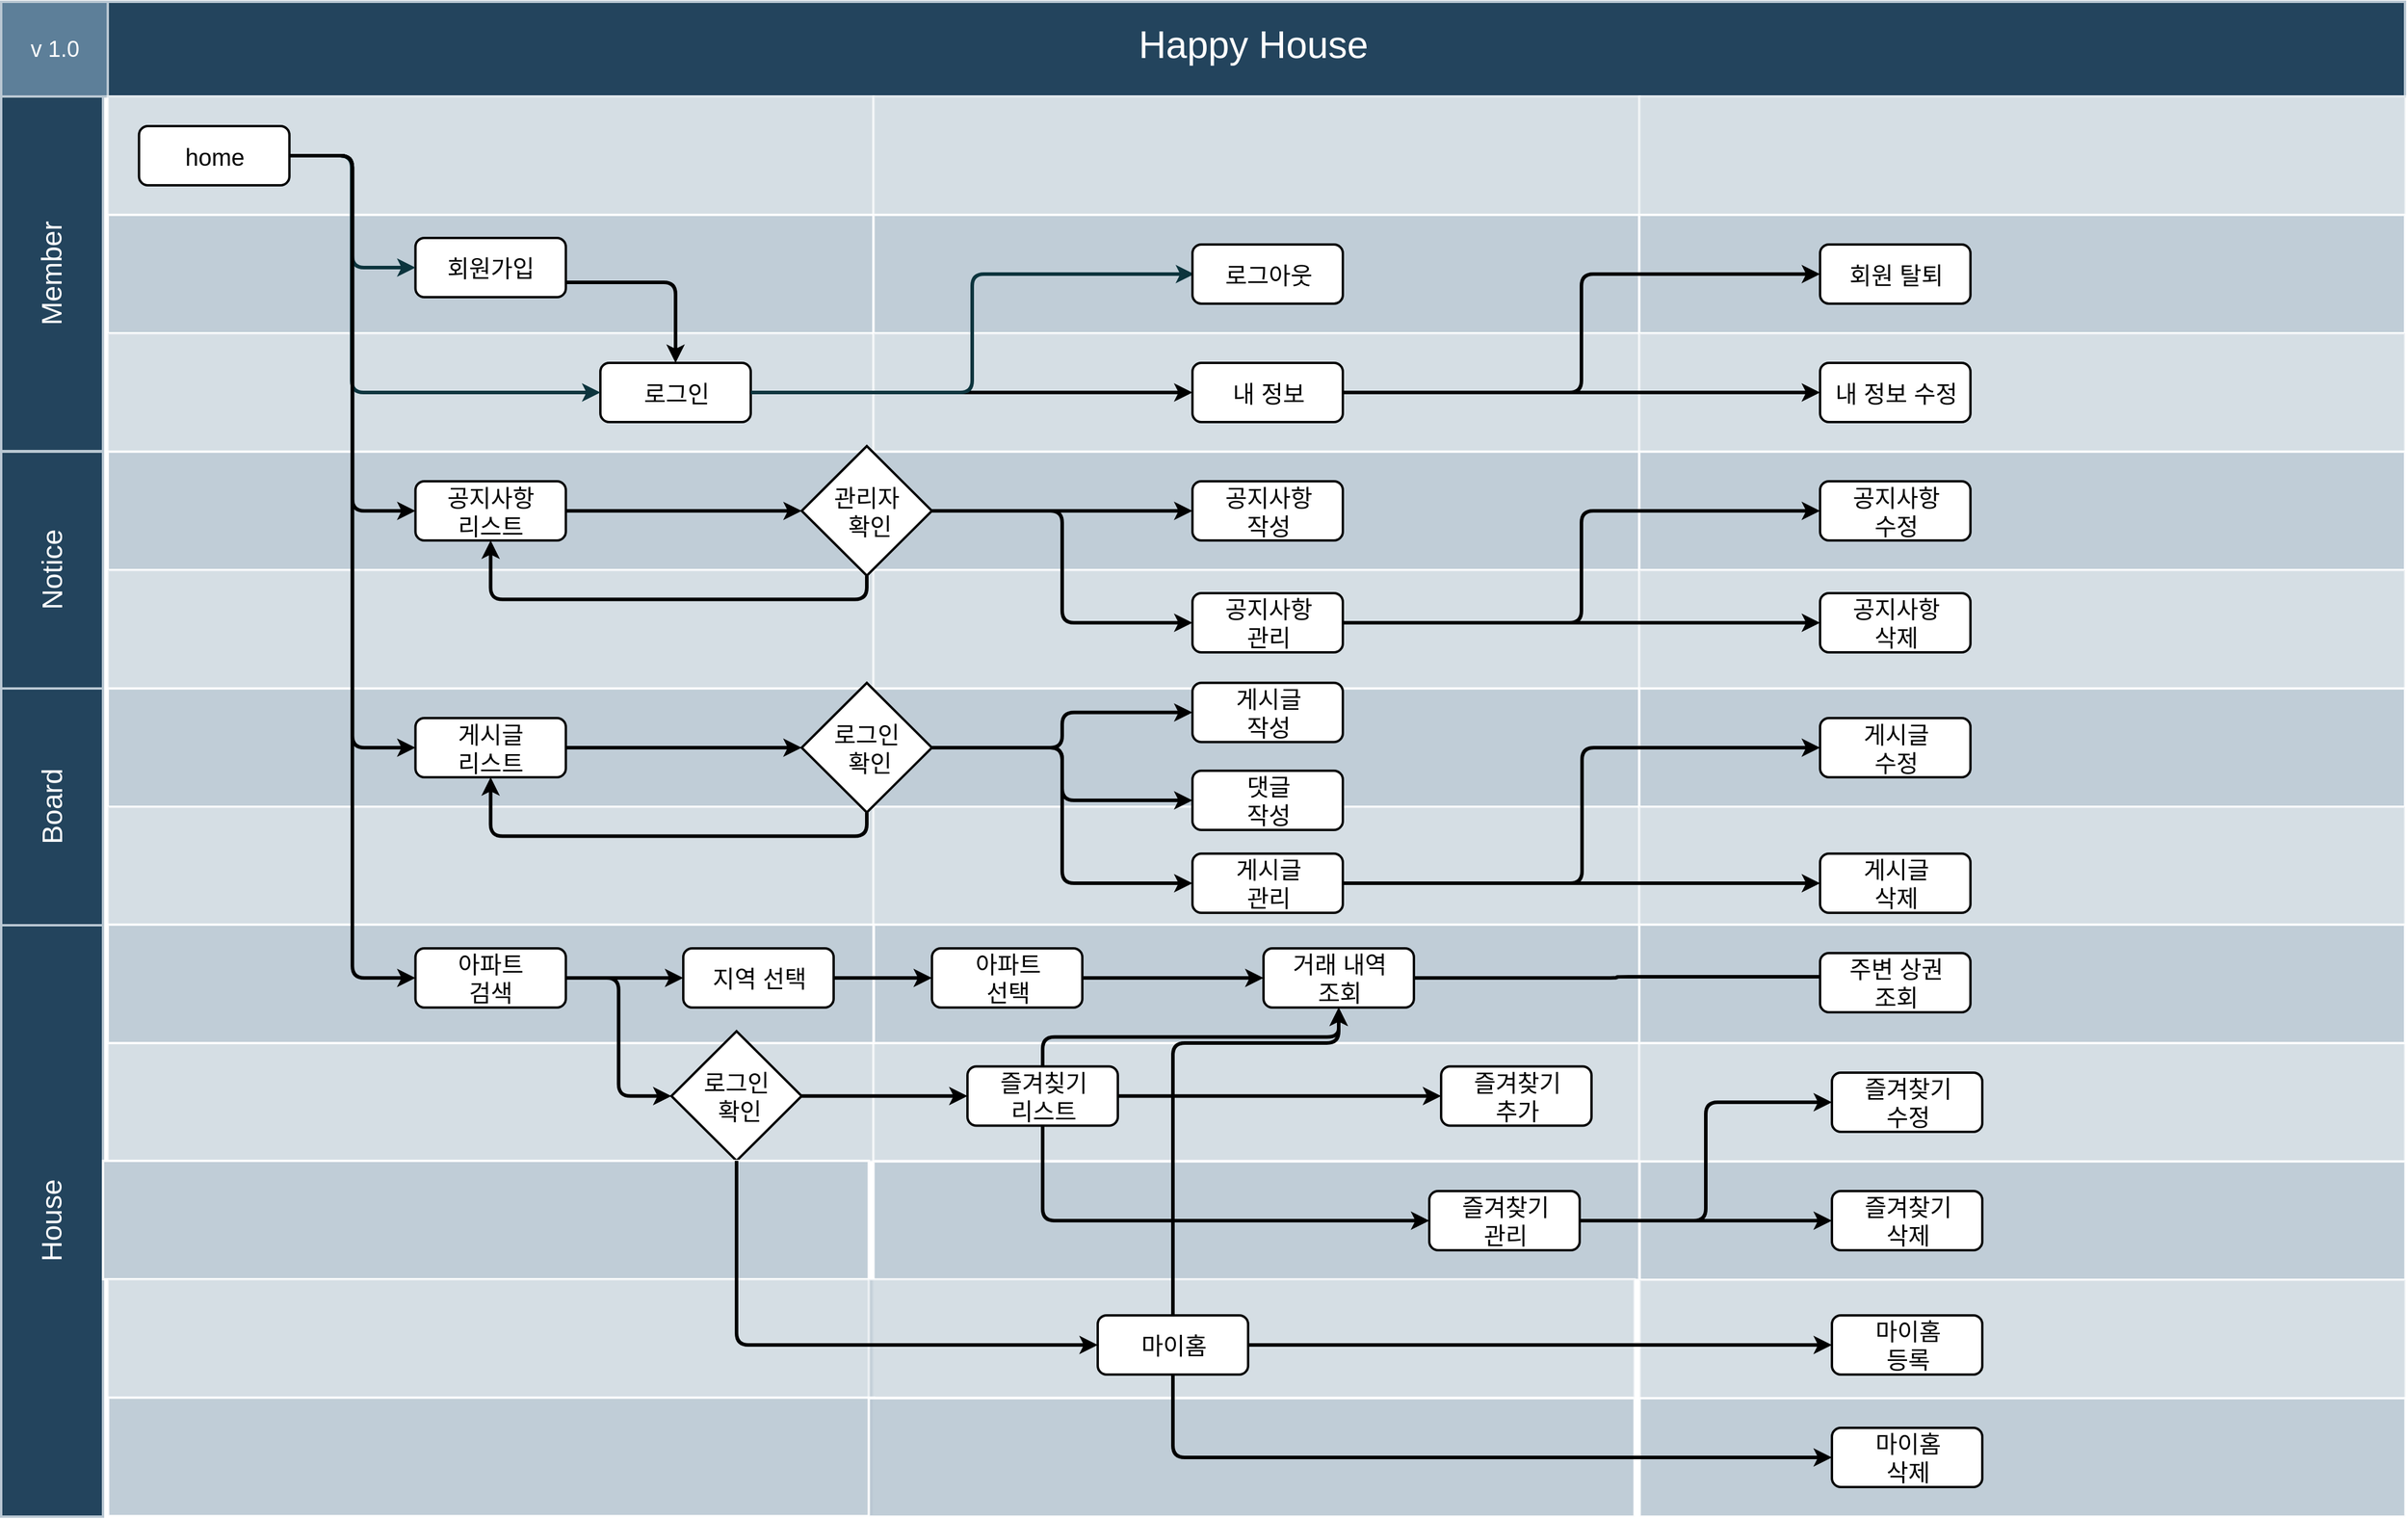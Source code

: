 <mxfile version="18.1.2" type="github">
  <diagram id="6a731a19-8d31-9384-78a2-239565b7b9f0" name="Page-1">
    <mxGraphModel dx="2844" dy="777" grid="1" gridSize="10" guides="1" tooltips="1" connect="1" arrows="1" fold="1" page="1" pageScale="1" pageWidth="1169" pageHeight="827" background="none" math="0" shadow="0">
      <root>
        <mxCell id="0" />
        <mxCell id="1" parent="0" />
        <mxCell id="56" value="&lt;font style=&quot;font-size: 32px;&quot;&gt;Happy House&lt;/font&gt;" style="strokeColor=#BAC8D3;fillColor=#23445D;fontSize=24;strokeWidth=2;fontFamily=Helvetica;html=1;fontColor=#FFFFFF;fontStyle=0;spacingBottom=8;spacingRight=0;spacingLeft=83;" parent="1" vertex="1">
          <mxGeometry x="154" y="850.5" width="2030" height="80" as="geometry" />
        </mxCell>
        <mxCell id="57" value="Member" style="strokeColor=#BAC8D3;fillColor=#23445D;fontSize=24;strokeWidth=2;horizontal=0;fontFamily=Helvetica;html=1;fontColor=#FFFFFF;fontStyle=0" parent="1" vertex="1">
          <mxGeometry x="154" y="930.5" width="86" height="299.5" as="geometry" />
        </mxCell>
        <mxCell id="59" value="v 1.0" style="strokeColor=#BAC8D3;fillColor=#5d7f99;fontSize=19;strokeWidth=2;fontFamily=Helvetica;html=1;labelBackgroundColor=none;fontColor=#FFFFFF;" parent="1" vertex="1">
          <mxGeometry x="154" y="850.5" width="90" height="80" as="geometry" />
        </mxCell>
        <mxCell id="64" value="Notice" style="strokeColor=#BAC8D3;fillColor=#23445D;fontSize=24;strokeWidth=2;horizontal=0;fontFamily=Helvetica;html=1;fontColor=#FFFFFF;fontStyle=0" parent="1" vertex="1">
          <mxGeometry x="154" y="1230.5" width="86" height="200" as="geometry" />
        </mxCell>
        <mxCell id="67" value="Board" style="strokeColor=#BAC8D3;fillColor=#23445D;fontSize=24;strokeWidth=2;horizontal=0;fontFamily=Helvetica;html=1;fontColor=#FFFFFF;fontStyle=0" parent="1" vertex="1">
          <mxGeometry x="154" y="1430.5" width="86" height="200" as="geometry" />
        </mxCell>
        <mxCell id="68" value="" style="strokeColor=#FFFFFF;fillColor=#BAC8D3;fontSize=18;strokeWidth=2;fontFamily=Helvetica;html=1;opacity=60;" parent="1" vertex="1">
          <mxGeometry x="244" y="930.5" width="646.667" height="100" as="geometry" />
        </mxCell>
        <mxCell id="69" value="" style="strokeColor=#FFFFFF;fillColor=#BAC8D3;fontSize=18;strokeWidth=2;fontFamily=Helvetica;html=1;opacity=90;" parent="1" vertex="1">
          <mxGeometry x="244" y="1030.5" width="646.667" height="100" as="geometry" />
        </mxCell>
        <mxCell id="70" value="" style="strokeColor=#FFFFFF;fillColor=#BAC8D3;fontSize=18;strokeWidth=2;fontFamily=Helvetica;html=1;opacity=60;" parent="1" vertex="1">
          <mxGeometry x="244" y="1130.5" width="646.667" height="100" as="geometry" />
        </mxCell>
        <mxCell id="71" value="" style="strokeColor=#FFFFFF;fillColor=#BAC8D3;fontSize=18;strokeWidth=2;fontFamily=Helvetica;html=1;opacity=90;" parent="1" vertex="1">
          <mxGeometry x="244" y="1230.5" width="646.667" height="100" as="geometry" />
        </mxCell>
        <mxCell id="72" value="" style="strokeColor=#FFFFFF;fillColor=#BAC8D3;fontSize=18;strokeWidth=2;fontFamily=Helvetica;html=1;opacity=60;" parent="1" vertex="1">
          <mxGeometry x="244" y="1330.5" width="646.667" height="100" as="geometry" />
        </mxCell>
        <mxCell id="73" value="" style="strokeColor=#FFFFFF;fillColor=#BAC8D3;fontSize=18;strokeWidth=2;fontFamily=Helvetica;html=1;opacity=90;" parent="1" vertex="1">
          <mxGeometry x="244" y="1430.5" width="646.667" height="100" as="geometry" />
        </mxCell>
        <mxCell id="74" value="" style="strokeColor=#FFFFFF;fillColor=#BAC8D3;fontSize=18;strokeWidth=2;fontFamily=Helvetica;html=1;opacity=60;" parent="1" vertex="1">
          <mxGeometry x="244" y="1530.5" width="646.667" height="100" as="geometry" />
        </mxCell>
        <mxCell id="75" value="" style="strokeColor=#FFFFFF;fillColor=#BAC8D3;fontSize=18;strokeWidth=2;fontFamily=Helvetica;html=1;opacity=60;" parent="1" vertex="1">
          <mxGeometry x="890.667" y="930.5" width="647" height="100" as="geometry" />
        </mxCell>
        <mxCell id="76" value="" style="strokeColor=#FFFFFF;fillColor=#BAC8D3;fontSize=18;strokeWidth=2;fontFamily=Helvetica;html=1;opacity=90;" parent="1" vertex="1">
          <mxGeometry x="890.667" y="1030.5" width="646.667" height="100" as="geometry" />
        </mxCell>
        <mxCell id="77" value="" style="strokeColor=#FFFFFF;fillColor=#BAC8D3;fontSize=18;strokeWidth=2;fontFamily=Helvetica;html=1;opacity=60;" parent="1" vertex="1">
          <mxGeometry x="890.667" y="1130.5" width="646.667" height="100" as="geometry" />
        </mxCell>
        <mxCell id="78" value="" style="strokeColor=#FFFFFF;fillColor=#BAC8D3;fontSize=18;strokeWidth=2;fontFamily=Helvetica;html=1;opacity=90;" parent="1" vertex="1">
          <mxGeometry x="890.667" y="1230.5" width="646.667" height="100" as="geometry" />
        </mxCell>
        <mxCell id="79" value="" style="strokeColor=#FFFFFF;fillColor=#BAC8D3;fontSize=18;strokeWidth=2;fontFamily=Helvetica;html=1;opacity=60;" parent="1" vertex="1">
          <mxGeometry x="890.667" y="1330.5" width="646.667" height="100" as="geometry" />
        </mxCell>
        <mxCell id="80" value="" style="strokeColor=#FFFFFF;fillColor=#BAC8D3;fontSize=18;strokeWidth=2;fontFamily=Helvetica;html=1;opacity=90;" parent="1" vertex="1">
          <mxGeometry x="890.667" y="1430.5" width="646.667" height="100" as="geometry" />
        </mxCell>
        <mxCell id="81" value="" style="strokeColor=#FFFFFF;fillColor=#BAC8D3;fontSize=18;strokeWidth=2;fontFamily=Helvetica;html=1;opacity=60;fontStyle=4" parent="1" vertex="1">
          <mxGeometry x="890.667" y="1530.5" width="646.667" height="100" as="geometry" />
        </mxCell>
        <mxCell id="82" value="" style="strokeColor=#FFFFFF;fillColor=#BAC8D3;fontSize=18;strokeWidth=2;fontFamily=Helvetica;html=1;opacity=60;" parent="1" vertex="1">
          <mxGeometry x="1537.333" y="930.5" width="647" height="100" as="geometry" />
        </mxCell>
        <mxCell id="83" value="" style="strokeColor=#FFFFFF;fillColor=#BAC8D3;fontSize=18;strokeWidth=2;fontFamily=Helvetica;html=1;opacity=90;" parent="1" vertex="1">
          <mxGeometry x="1537.333" y="1030.5" width="646.667" height="100" as="geometry" />
        </mxCell>
        <mxCell id="84" value="" style="strokeColor=#FFFFFF;fillColor=#BAC8D3;fontSize=18;strokeWidth=2;fontFamily=Helvetica;html=1;opacity=60;" parent="1" vertex="1">
          <mxGeometry x="1537.333" y="1130.5" width="646.667" height="100" as="geometry" />
        </mxCell>
        <mxCell id="85" value="" style="strokeColor=#FFFFFF;fillColor=#BAC8D3;fontSize=18;strokeWidth=2;fontFamily=Helvetica;html=1;opacity=90;" parent="1" vertex="1">
          <mxGeometry x="1537.333" y="1230.5" width="646.667" height="100" as="geometry" />
        </mxCell>
        <mxCell id="86" value="" style="strokeColor=#FFFFFF;fillColor=#BAC8D3;fontSize=18;strokeWidth=2;fontFamily=Helvetica;html=1;opacity=60;" parent="1" vertex="1">
          <mxGeometry x="1537.333" y="1330.5" width="646.667" height="100" as="geometry" />
        </mxCell>
        <mxCell id="87" value="" style="strokeColor=#FFFFFF;fillColor=#BAC8D3;fontSize=18;strokeWidth=2;fontFamily=Helvetica;html=1;opacity=90;" parent="1" vertex="1">
          <mxGeometry x="1537.333" y="1430.5" width="646.667" height="100" as="geometry" />
        </mxCell>
        <mxCell id="88" value="" style="strokeColor=#FFFFFF;fillColor=#BAC8D3;fontSize=18;strokeWidth=2;fontFamily=Helvetica;html=1;opacity=60;fontStyle=4" parent="1" vertex="1">
          <mxGeometry x="1537.333" y="1530.5" width="646.667" height="100" as="geometry" />
        </mxCell>
        <mxCell id="rjNIYCZi8iE1wRwv1HyM-178" style="edgeStyle=orthogonalEdgeStyle;rounded=1;orthogonalLoop=1;jettySize=auto;html=1;exitX=1;exitY=0.5;exitDx=0;exitDy=0;entryX=0;entryY=0.5;entryDx=0;entryDy=0;fontSize=32;strokeWidth=3;" parent="1" source="90" target="rjNIYCZi8iE1wRwv1HyM-175" edge="1">
          <mxGeometry relative="1" as="geometry" />
        </mxCell>
        <mxCell id="rjNIYCZi8iE1wRwv1HyM-196" style="edgeStyle=orthogonalEdgeStyle;rounded=1;orthogonalLoop=1;jettySize=auto;html=1;exitX=1;exitY=0.5;exitDx=0;exitDy=0;entryX=0;entryY=0.5;entryDx=0;entryDy=0;fontSize=20;strokeWidth=3;" parent="1" source="90" target="rjNIYCZi8iE1wRwv1HyM-195" edge="1">
          <mxGeometry relative="1" as="geometry" />
        </mxCell>
        <mxCell id="90" value="&lt;font style=&quot;font-size: 20px;&quot;&gt;home&lt;/font&gt;" style="rounded=1;strokeWidth=2;fontFamily=Helvetica;html=1;" parent="1" vertex="1">
          <mxGeometry x="270.395" y="955.5" width="127" height="50" as="geometry" />
        </mxCell>
        <mxCell id="rjNIYCZi8iE1wRwv1HyM-157" style="edgeStyle=orthogonalEdgeStyle;rounded=1;orthogonalLoop=1;jettySize=auto;html=1;exitX=1;exitY=0.5;exitDx=0;exitDy=0;entryX=0;entryY=0.5;entryDx=0;entryDy=0;fontSize=32;strokeWidth=3;" parent="1" source="91" target="rjNIYCZi8iE1wRwv1HyM-156" edge="1">
          <mxGeometry relative="1" as="geometry" />
        </mxCell>
        <mxCell id="91" value="&lt;font style=&quot;font-size: 20px;&quot;&gt;로그인&lt;/font&gt;" style="rounded=1;strokeWidth=2;fontFamily=Helvetica;html=1;fontSize=14;" parent="1" vertex="1">
          <mxGeometry x="660.005" y="1155.5" width="127" height="50" as="geometry" />
        </mxCell>
        <mxCell id="rjNIYCZi8iE1wRwv1HyM-155" style="edgeStyle=orthogonalEdgeStyle;rounded=1;orthogonalLoop=1;jettySize=auto;html=1;exitX=1;exitY=0.75;exitDx=0;exitDy=0;entryX=0.5;entryY=0;entryDx=0;entryDy=0;fontSize=32;strokeWidth=3;" parent="1" source="92" target="91" edge="1">
          <mxGeometry relative="1" as="geometry" />
        </mxCell>
        <mxCell id="92" value="&lt;font style=&quot;font-size: 20px;&quot;&gt;회원가입&lt;/font&gt;" style="rounded=1;strokeWidth=2;fontFamily=Helvetica;html=1;" parent="1" vertex="1">
          <mxGeometry x="503.834" y="1050" width="127" height="50" as="geometry" />
        </mxCell>
        <mxCell id="112" value="" style="edgeStyle=elbowEdgeStyle;elbow=horizontal;strokeWidth=3;strokeColor=#0C343D;fontFamily=Helvetica;html=1;entryX=0;entryY=0.5;entryDx=0;entryDy=0;" parent="1" source="90" target="91" edge="1">
          <mxGeometry x="6.449" y="830.5" width="131.973" height="100" as="geometry">
            <mxPoint x="6.449" y="930.5" as="sourcePoint" />
            <mxPoint x="138.422" y="830.5" as="targetPoint" />
            <Array as="points">
              <mxPoint x="450" y="1070" />
            </Array>
          </mxGeometry>
        </mxCell>
        <mxCell id="119" value="" style="edgeStyle=elbowEdgeStyle;elbow=horizontal;strokeWidth=3;strokeColor=#0C343D;fontFamily=Helvetica;html=1;" parent="1" source="91" edge="1">
          <mxGeometry x="6.449" y="830.5" width="131.973" height="100" as="geometry">
            <mxPoint x="6.449" y="930.5" as="sourcePoint" />
            <mxPoint x="1161.415" y="1080.5" as="targetPoint" />
          </mxGeometry>
        </mxCell>
        <mxCell id="rjNIYCZi8iE1wRwv1HyM-145" value="House" style="strokeColor=#BAC8D3;fillColor=#23445D;fontSize=24;strokeWidth=2;horizontal=0;fontFamily=Helvetica;html=1;fontColor=#FFFFFF;fontStyle=0" parent="1" vertex="1">
          <mxGeometry x="154" y="1630.5" width="86" height="499.5" as="geometry" />
        </mxCell>
        <mxCell id="rjNIYCZi8iE1wRwv1HyM-147" value="" style="strokeColor=#FFFFFF;fillColor=#BAC8D3;fontSize=18;strokeWidth=2;fontFamily=Helvetica;html=1;opacity=60;" parent="1" vertex="1">
          <mxGeometry x="244" y="1730" width="646.667" height="100" as="geometry" />
        </mxCell>
        <mxCell id="rjNIYCZi8iE1wRwv1HyM-148" value="" style="strokeColor=#FFFFFF;fillColor=#BAC8D3;fontSize=18;strokeWidth=2;fontFamily=Helvetica;html=1;opacity=60;fontStyle=4" parent="1" vertex="1">
          <mxGeometry x="890.66" y="1730" width="646.67" height="99.5" as="geometry" />
        </mxCell>
        <mxCell id="rjNIYCZi8iE1wRwv1HyM-150" value="" style="edgeStyle=elbowEdgeStyle;elbow=horizontal;strokeWidth=3;strokeColor=#0C343D;fontFamily=Helvetica;html=1;entryX=0;entryY=0.5;entryDx=0;entryDy=0;exitX=1;exitY=0.5;exitDx=0;exitDy=0;" parent="1" source="90" target="92" edge="1">
          <mxGeometry x="16.449" y="840.5" width="131.973" height="100" as="geometry">
            <mxPoint x="407.395" y="990.5" as="sourcePoint" />
            <mxPoint x="510.005" y="1085" as="targetPoint" />
            <Array as="points" />
          </mxGeometry>
        </mxCell>
        <mxCell id="rjNIYCZi8iE1wRwv1HyM-151" value="&lt;span style=&quot;font-size: 20px;&quot;&gt;로그아웃&lt;/span&gt;" style="rounded=1;strokeWidth=2;fontFamily=Helvetica;html=1;fontSize=14;" parent="1" vertex="1">
          <mxGeometry x="1160.005" y="1055.5" width="127" height="50" as="geometry" />
        </mxCell>
        <mxCell id="rjNIYCZi8iE1wRwv1HyM-164" style="edgeStyle=orthogonalEdgeStyle;rounded=1;orthogonalLoop=1;jettySize=auto;html=1;exitX=1;exitY=0.5;exitDx=0;exitDy=0;fontSize=32;strokeWidth=3;" parent="1" source="rjNIYCZi8iE1wRwv1HyM-156" target="rjNIYCZi8iE1wRwv1HyM-161" edge="1">
          <mxGeometry relative="1" as="geometry" />
        </mxCell>
        <mxCell id="rjNIYCZi8iE1wRwv1HyM-169" style="edgeStyle=orthogonalEdgeStyle;rounded=1;orthogonalLoop=1;jettySize=auto;html=1;entryX=0;entryY=0.5;entryDx=0;entryDy=0;fontSize=32;strokeWidth=3;" parent="1" source="rjNIYCZi8iE1wRwv1HyM-156" target="rjNIYCZi8iE1wRwv1HyM-160" edge="1">
          <mxGeometry relative="1" as="geometry" />
        </mxCell>
        <mxCell id="rjNIYCZi8iE1wRwv1HyM-156" value="&lt;span style=&quot;font-size: 20px;&quot;&gt;내 정보&lt;/span&gt;" style="rounded=1;strokeWidth=2;fontFamily=Helvetica;html=1;fontSize=14;" parent="1" vertex="1">
          <mxGeometry x="1160.005" y="1155.5" width="127" height="50" as="geometry" />
        </mxCell>
        <mxCell id="rjNIYCZi8iE1wRwv1HyM-160" value="&lt;span style=&quot;font-size: 20px;&quot;&gt;회원 탈퇴&lt;br&gt;&lt;/span&gt;" style="rounded=1;strokeWidth=2;fontFamily=Helvetica;html=1;fontSize=14;" parent="1" vertex="1">
          <mxGeometry x="1690.005" y="1055.5" width="127" height="50" as="geometry" />
        </mxCell>
        <mxCell id="rjNIYCZi8iE1wRwv1HyM-161" value="&lt;span style=&quot;font-size: 20px;&quot;&gt;내 정보 수정&lt;br&gt;&lt;/span&gt;" style="rounded=1;strokeWidth=2;fontFamily=Helvetica;html=1;fontSize=14;" parent="1" vertex="1">
          <mxGeometry x="1690.005" y="1155.5" width="127" height="50" as="geometry" />
        </mxCell>
        <mxCell id="rjNIYCZi8iE1wRwv1HyM-181" value="" style="edgeStyle=orthogonalEdgeStyle;rounded=1;orthogonalLoop=1;jettySize=auto;html=1;fontSize=32;strokeWidth=3;" parent="1" source="rjNIYCZi8iE1wRwv1HyM-175" target="rjNIYCZi8iE1wRwv1HyM-180" edge="1">
          <mxGeometry relative="1" as="geometry" />
        </mxCell>
        <mxCell id="rjNIYCZi8iE1wRwv1HyM-175" value="&lt;span style=&quot;font-size: 20px;&quot;&gt;공지사항 &lt;br&gt;리스트&lt;/span&gt;" style="rounded=1;strokeWidth=2;fontFamily=Helvetica;html=1;fontSize=14;" parent="1" vertex="1">
          <mxGeometry x="503.835" y="1255.5" width="127" height="50" as="geometry" />
        </mxCell>
        <mxCell id="rjNIYCZi8iE1wRwv1HyM-193" style="edgeStyle=orthogonalEdgeStyle;rounded=1;orthogonalLoop=1;jettySize=auto;html=1;exitX=1;exitY=0.5;exitDx=0;exitDy=0;entryX=0;entryY=0.5;entryDx=0;entryDy=0;fontSize=20;strokeWidth=3;" parent="1" source="rjNIYCZi8iE1wRwv1HyM-176" target="rjNIYCZi8iE1wRwv1HyM-188" edge="1">
          <mxGeometry relative="1" as="geometry" />
        </mxCell>
        <mxCell id="rjNIYCZi8iE1wRwv1HyM-194" style="edgeStyle=orthogonalEdgeStyle;rounded=1;orthogonalLoop=1;jettySize=auto;html=1;exitX=1;exitY=0.5;exitDx=0;exitDy=0;entryX=0;entryY=0.5;entryDx=0;entryDy=0;fontSize=20;strokeWidth=3;" parent="1" source="rjNIYCZi8iE1wRwv1HyM-176" target="rjNIYCZi8iE1wRwv1HyM-187" edge="1">
          <mxGeometry relative="1" as="geometry" />
        </mxCell>
        <mxCell id="rjNIYCZi8iE1wRwv1HyM-176" value="&lt;span style=&quot;font-size: 20px;&quot;&gt;공지사항 &lt;br&gt;관리&lt;br&gt;&lt;/span&gt;" style="rounded=1;strokeWidth=2;fontFamily=Helvetica;html=1;fontSize=14;" parent="1" vertex="1">
          <mxGeometry x="1160.005" y="1350" width="127" height="50" as="geometry" />
        </mxCell>
        <mxCell id="rjNIYCZi8iE1wRwv1HyM-184" style="edgeStyle=orthogonalEdgeStyle;rounded=1;orthogonalLoop=1;jettySize=auto;html=1;exitX=1;exitY=0.5;exitDx=0;exitDy=0;entryX=0;entryY=0.5;entryDx=0;entryDy=0;fontSize=32;strokeWidth=3;" parent="1" source="rjNIYCZi8iE1wRwv1HyM-180" target="rjNIYCZi8iE1wRwv1HyM-176" edge="1">
          <mxGeometry relative="1" as="geometry" />
        </mxCell>
        <mxCell id="rjNIYCZi8iE1wRwv1HyM-191" style="edgeStyle=orthogonalEdgeStyle;rounded=1;orthogonalLoop=1;jettySize=auto;html=1;exitX=1;exitY=0.5;exitDx=0;exitDy=0;entryX=0;entryY=0.5;entryDx=0;entryDy=0;fontSize=20;strokeWidth=3;" parent="1" source="rjNIYCZi8iE1wRwv1HyM-180" target="rjNIYCZi8iE1wRwv1HyM-186" edge="1">
          <mxGeometry relative="1" as="geometry" />
        </mxCell>
        <mxCell id="rjNIYCZi8iE1wRwv1HyM-208" style="edgeStyle=orthogonalEdgeStyle;rounded=1;orthogonalLoop=1;jettySize=auto;html=1;exitX=0.5;exitY=1;exitDx=0;exitDy=0;entryX=0.5;entryY=1;entryDx=0;entryDy=0;fontSize=20;strokeWidth=3;" parent="1" source="rjNIYCZi8iE1wRwv1HyM-180" target="rjNIYCZi8iE1wRwv1HyM-175" edge="1">
          <mxGeometry relative="1" as="geometry" />
        </mxCell>
        <mxCell id="rjNIYCZi8iE1wRwv1HyM-180" value="&lt;font style=&quot;font-size: 20px;&quot;&gt;관리자&lt;br&gt;&amp;nbsp;확인&lt;/font&gt;" style="rhombus;whiteSpace=wrap;html=1;fontSize=14;rounded=1;strokeWidth=2;arcSize=0;" parent="1" vertex="1">
          <mxGeometry x="830" y="1225.75" width="110" height="109.5" as="geometry" />
        </mxCell>
        <mxCell id="rjNIYCZi8iE1wRwv1HyM-186" value="&lt;span style=&quot;font-size: 20px;&quot;&gt;공지사항 &lt;br&gt;작성&lt;br&gt;&lt;/span&gt;" style="rounded=1;strokeWidth=2;fontFamily=Helvetica;html=1;fontSize=14;" parent="1" vertex="1">
          <mxGeometry x="1160.005" y="1255.5" width="127" height="50" as="geometry" />
        </mxCell>
        <mxCell id="rjNIYCZi8iE1wRwv1HyM-187" value="&lt;span style=&quot;font-size: 20px;&quot;&gt;공지사항 &lt;br&gt;수정&lt;br&gt;&lt;/span&gt;" style="rounded=1;strokeWidth=2;fontFamily=Helvetica;html=1;fontSize=14;" parent="1" vertex="1">
          <mxGeometry x="1690.005" y="1255.5" width="127" height="50" as="geometry" />
        </mxCell>
        <mxCell id="rjNIYCZi8iE1wRwv1HyM-188" value="&lt;span style=&quot;font-size: 20px;&quot;&gt;공지사항 &lt;br&gt;삭제&lt;br&gt;&lt;/span&gt;" style="rounded=1;strokeWidth=2;fontFamily=Helvetica;html=1;fontSize=14;" parent="1" vertex="1">
          <mxGeometry x="1690.005" y="1350" width="127" height="50" as="geometry" />
        </mxCell>
        <mxCell id="rjNIYCZi8iE1wRwv1HyM-198" style="edgeStyle=orthogonalEdgeStyle;rounded=1;orthogonalLoop=1;jettySize=auto;html=1;exitX=1;exitY=0.5;exitDx=0;exitDy=0;entryX=0;entryY=0.5;entryDx=0;entryDy=0;fontSize=20;strokeWidth=3;" parent="1" source="rjNIYCZi8iE1wRwv1HyM-195" target="rjNIYCZi8iE1wRwv1HyM-197" edge="1">
          <mxGeometry relative="1" as="geometry" />
        </mxCell>
        <mxCell id="rjNIYCZi8iE1wRwv1HyM-195" value="&lt;span style=&quot;font-size: 20px;&quot;&gt;게시글&lt;br&gt;리스트&lt;br&gt;&lt;/span&gt;" style="rounded=1;strokeWidth=2;fontFamily=Helvetica;html=1;fontSize=14;" parent="1" vertex="1">
          <mxGeometry x="503.835" y="1455.5" width="127" height="50" as="geometry" />
        </mxCell>
        <mxCell id="rjNIYCZi8iE1wRwv1HyM-203" style="edgeStyle=orthogonalEdgeStyle;rounded=1;orthogonalLoop=1;jettySize=auto;html=1;exitX=1;exitY=0.5;exitDx=0;exitDy=0;fontSize=20;strokeWidth=3;" parent="1" source="rjNIYCZi8iE1wRwv1HyM-197" target="rjNIYCZi8iE1wRwv1HyM-199" edge="1">
          <mxGeometry relative="1" as="geometry" />
        </mxCell>
        <mxCell id="rjNIYCZi8iE1wRwv1HyM-206" style="edgeStyle=orthogonalEdgeStyle;rounded=1;orthogonalLoop=1;jettySize=auto;html=1;exitX=0.5;exitY=1;exitDx=0;exitDy=0;entryX=0.5;entryY=1;entryDx=0;entryDy=0;fontSize=20;strokeWidth=3;" parent="1" source="rjNIYCZi8iE1wRwv1HyM-197" target="rjNIYCZi8iE1wRwv1HyM-195" edge="1">
          <mxGeometry relative="1" as="geometry" />
        </mxCell>
        <mxCell id="rjNIYCZi8iE1wRwv1HyM-209" style="edgeStyle=orthogonalEdgeStyle;rounded=1;orthogonalLoop=1;jettySize=auto;html=1;exitX=1;exitY=0.5;exitDx=0;exitDy=0;entryX=0;entryY=0.5;entryDx=0;entryDy=0;fontSize=20;strokeWidth=3;" parent="1" source="rjNIYCZi8iE1wRwv1HyM-197" target="rjNIYCZi8iE1wRwv1HyM-200" edge="1">
          <mxGeometry relative="1" as="geometry" />
        </mxCell>
        <mxCell id="LC0PZcTgbYZKxFwnDP3j-139" style="edgeStyle=orthogonalEdgeStyle;rounded=1;orthogonalLoop=1;jettySize=auto;html=1;exitX=1;exitY=0.5;exitDx=0;exitDy=0;strokeWidth=3;" edge="1" parent="1" source="rjNIYCZi8iE1wRwv1HyM-197" target="LC0PZcTgbYZKxFwnDP3j-138">
          <mxGeometry relative="1" as="geometry" />
        </mxCell>
        <mxCell id="rjNIYCZi8iE1wRwv1HyM-197" value="&lt;font style=&quot;font-size: 20px;&quot;&gt;로그인&lt;br&gt;&amp;nbsp;확인&lt;/font&gt;" style="rhombus;whiteSpace=wrap;html=1;fontSize=14;rounded=1;strokeWidth=2;arcSize=0;" parent="1" vertex="1">
          <mxGeometry x="830" y="1425.75" width="110" height="109.5" as="geometry" />
        </mxCell>
        <mxCell id="rjNIYCZi8iE1wRwv1HyM-199" value="&lt;span style=&quot;font-size: 20px;&quot;&gt;게시글&lt;br&gt;작성&lt;br&gt;&lt;/span&gt;" style="rounded=1;strokeWidth=2;fontFamily=Helvetica;html=1;fontSize=14;" parent="1" vertex="1">
          <mxGeometry x="1160.005" y="1425.75" width="127" height="50" as="geometry" />
        </mxCell>
        <mxCell id="rjNIYCZi8iE1wRwv1HyM-213" style="edgeStyle=orthogonalEdgeStyle;rounded=1;orthogonalLoop=1;jettySize=auto;html=1;exitX=1;exitY=0.5;exitDx=0;exitDy=0;entryX=0;entryY=0.5;entryDx=0;entryDy=0;fontSize=20;strokeWidth=3;" parent="1" source="rjNIYCZi8iE1wRwv1HyM-200" target="rjNIYCZi8iE1wRwv1HyM-210" edge="1">
          <mxGeometry relative="1" as="geometry">
            <Array as="points">
              <mxPoint x="1489" y="1595" />
              <mxPoint x="1489" y="1481" />
            </Array>
          </mxGeometry>
        </mxCell>
        <mxCell id="LC0PZcTgbYZKxFwnDP3j-140" style="edgeStyle=orthogonalEdgeStyle;rounded=1;orthogonalLoop=1;jettySize=auto;html=1;exitX=1;exitY=0.5;exitDx=0;exitDy=0;entryX=0;entryY=0.5;entryDx=0;entryDy=0;strokeWidth=3;" edge="1" parent="1" source="rjNIYCZi8iE1wRwv1HyM-200" target="rjNIYCZi8iE1wRwv1HyM-211">
          <mxGeometry relative="1" as="geometry" />
        </mxCell>
        <mxCell id="rjNIYCZi8iE1wRwv1HyM-200" value="&lt;span style=&quot;font-size: 20px;&quot;&gt;게시글&lt;br&gt;관리&lt;br&gt;&lt;/span&gt;" style="rounded=1;strokeWidth=2;fontFamily=Helvetica;html=1;fontSize=14;" parent="1" vertex="1">
          <mxGeometry x="1160.005" y="1570" width="127" height="50" as="geometry" />
        </mxCell>
        <mxCell id="rjNIYCZi8iE1wRwv1HyM-210" value="&lt;span style=&quot;font-size: 20px;&quot;&gt;게시글&lt;br&gt;수정&lt;br&gt;&lt;/span&gt;" style="rounded=1;strokeWidth=2;fontFamily=Helvetica;html=1;fontSize=14;" parent="1" vertex="1">
          <mxGeometry x="1690.005" y="1455.5" width="127" height="50" as="geometry" />
        </mxCell>
        <mxCell id="rjNIYCZi8iE1wRwv1HyM-211" value="&lt;span style=&quot;font-size: 20px;&quot;&gt;게시글&lt;br&gt;삭제&lt;br&gt;&lt;/span&gt;" style="rounded=1;strokeWidth=2;fontFamily=Helvetica;html=1;fontSize=14;" parent="1" vertex="1">
          <mxGeometry x="1690.005" y="1570" width="127" height="50" as="geometry" />
        </mxCell>
        <mxCell id="rjNIYCZi8iE1wRwv1HyM-214" value="" style="strokeColor=#FFFFFF;fillColor=#BAC8D3;fontSize=18;strokeWidth=2;fontFamily=Helvetica;html=1;opacity=90;" parent="1" vertex="1">
          <mxGeometry x="244" y="1630" width="646.667" height="100" as="geometry" />
        </mxCell>
        <mxCell id="rjNIYCZi8iE1wRwv1HyM-215" value="" style="strokeColor=#FFFFFF;fillColor=#BAC8D3;fontSize=18;strokeWidth=2;fontFamily=Helvetica;html=1;opacity=90;" parent="1" vertex="1">
          <mxGeometry x="891" y="1630" width="646.667" height="100" as="geometry" />
        </mxCell>
        <mxCell id="rjNIYCZi8iE1wRwv1HyM-216" value="" style="strokeColor=#FFFFFF;fillColor=#BAC8D3;fontSize=18;strokeWidth=2;fontFamily=Helvetica;html=1;opacity=60;fontStyle=4" parent="1" vertex="1">
          <mxGeometry x="1537.333" y="1730" width="646.667" height="100" as="geometry" />
        </mxCell>
        <mxCell id="rjNIYCZi8iE1wRwv1HyM-217" value="" style="strokeColor=#FFFFFF;fillColor=#BAC8D3;fontSize=18;strokeWidth=2;fontFamily=Helvetica;html=1;opacity=90;" parent="1" vertex="1">
          <mxGeometry x="1537.33" y="1630" width="646.667" height="100" as="geometry" />
        </mxCell>
        <mxCell id="rjNIYCZi8iE1wRwv1HyM-228" style="edgeStyle=orthogonalEdgeStyle;rounded=1;orthogonalLoop=1;jettySize=auto;html=1;exitX=1;exitY=0.5;exitDx=0;exitDy=0;entryX=0;entryY=0.5;entryDx=0;entryDy=0;fontSize=20;strokeWidth=3;" parent="1" source="rjNIYCZi8iE1wRwv1HyM-218" target="rjNIYCZi8iE1wRwv1HyM-227" edge="1">
          <mxGeometry relative="1" as="geometry" />
        </mxCell>
        <mxCell id="rjNIYCZi8iE1wRwv1HyM-253" style="edgeStyle=orthogonalEdgeStyle;rounded=1;orthogonalLoop=1;jettySize=auto;html=1;exitX=1;exitY=0.5;exitDx=0;exitDy=0;entryX=0;entryY=0.5;entryDx=0;entryDy=0;fontSize=20;strokeWidth=3;" parent="1" source="rjNIYCZi8iE1wRwv1HyM-218" target="rjNIYCZi8iE1wRwv1HyM-252" edge="1">
          <mxGeometry relative="1" as="geometry" />
        </mxCell>
        <mxCell id="rjNIYCZi8iE1wRwv1HyM-218" value="&lt;span style=&quot;font-size: 20px;&quot;&gt;아파트&lt;br&gt;검색&lt;br&gt;&lt;/span&gt;" style="rounded=1;strokeWidth=2;fontFamily=Helvetica;html=1;fontSize=14;" parent="1" vertex="1">
          <mxGeometry x="503.835" y="1650" width="127" height="50" as="geometry" />
        </mxCell>
        <mxCell id="rjNIYCZi8iE1wRwv1HyM-220" style="edgeStyle=orthogonalEdgeStyle;rounded=1;orthogonalLoop=1;jettySize=auto;html=1;exitX=1;exitY=0.5;exitDx=0;exitDy=0;entryX=0;entryY=0.5;entryDx=0;entryDy=0;fontSize=20;strokeWidth=3;" parent="1" source="90" target="rjNIYCZi8iE1wRwv1HyM-218" edge="1">
          <mxGeometry relative="1" as="geometry">
            <mxPoint x="340.005" y="1180" as="sourcePoint" />
            <mxPoint x="446.445" y="1680" as="targetPoint" />
          </mxGeometry>
        </mxCell>
        <mxCell id="rjNIYCZi8iE1wRwv1HyM-247" style="edgeStyle=orthogonalEdgeStyle;rounded=1;orthogonalLoop=1;jettySize=auto;html=1;exitX=1;exitY=0.5;exitDx=0;exitDy=0;entryX=0.26;entryY=0.4;entryDx=0;entryDy=0;entryPerimeter=0;fontSize=20;strokeWidth=3;" parent="1" source="rjNIYCZi8iE1wRwv1HyM-221" target="rjNIYCZi8iE1wRwv1HyM-237" edge="1">
          <mxGeometry relative="1" as="geometry" />
        </mxCell>
        <mxCell id="rjNIYCZi8iE1wRwv1HyM-221" value="&lt;span style=&quot;font-size: 20px;&quot;&gt;거래 내역 &lt;br&gt;조회&lt;br&gt;&lt;/span&gt;" style="rounded=1;strokeWidth=2;fontFamily=Helvetica;html=1;fontSize=14;" parent="1" vertex="1">
          <mxGeometry x="1220.005" y="1650" width="127" height="50" as="geometry" />
        </mxCell>
        <mxCell id="rjNIYCZi8iE1wRwv1HyM-246" style="edgeStyle=orthogonalEdgeStyle;rounded=1;orthogonalLoop=1;jettySize=auto;html=1;exitX=1;exitY=0.5;exitDx=0;exitDy=0;entryX=0;entryY=0.5;entryDx=0;entryDy=0;fontSize=20;strokeWidth=3;" parent="1" source="rjNIYCZi8iE1wRwv1HyM-224" target="rjNIYCZi8iE1wRwv1HyM-245" edge="1">
          <mxGeometry relative="1" as="geometry" />
        </mxCell>
        <mxCell id="LC0PZcTgbYZKxFwnDP3j-119" style="edgeStyle=orthogonalEdgeStyle;rounded=1;orthogonalLoop=1;jettySize=auto;html=1;exitX=0.5;exitY=0;exitDx=0;exitDy=0;entryX=0.5;entryY=1;entryDx=0;entryDy=0;strokeWidth=3;" edge="1" parent="1" source="rjNIYCZi8iE1wRwv1HyM-224" target="rjNIYCZi8iE1wRwv1HyM-221">
          <mxGeometry relative="1" as="geometry" />
        </mxCell>
        <mxCell id="rjNIYCZi8iE1wRwv1HyM-224" value="&lt;span style=&quot;font-size: 20px;&quot;&gt;즐겨칮기&lt;br&gt;리스트&lt;br&gt;&lt;/span&gt;" style="rounded=1;strokeWidth=2;fontFamily=Helvetica;html=1;fontSize=14;" parent="1" vertex="1">
          <mxGeometry x="970.005" y="1749.75" width="127" height="50" as="geometry" />
        </mxCell>
        <mxCell id="rjNIYCZi8iE1wRwv1HyM-229" style="edgeStyle=orthogonalEdgeStyle;rounded=1;orthogonalLoop=1;jettySize=auto;html=1;exitX=1;exitY=0.5;exitDx=0;exitDy=0;entryX=0;entryY=0.5;entryDx=0;entryDy=0;fontSize=20;strokeWidth=3;" parent="1" source="rjNIYCZi8iE1wRwv1HyM-227" target="rjNIYCZi8iE1wRwv1HyM-224" edge="1">
          <mxGeometry relative="1" as="geometry" />
        </mxCell>
        <mxCell id="rjNIYCZi8iE1wRwv1HyM-227" value="&lt;font style=&quot;font-size: 20px;&quot;&gt;로그인&lt;br&gt;&amp;nbsp;확인&lt;/font&gt;" style="rhombus;whiteSpace=wrap;html=1;fontSize=14;rounded=1;strokeWidth=2;arcSize=0;" parent="1" vertex="1">
          <mxGeometry x="720" y="1720" width="110" height="109.5" as="geometry" />
        </mxCell>
        <mxCell id="rjNIYCZi8iE1wRwv1HyM-232" value="" style="strokeColor=#FFFFFF;fillColor=#BAC8D3;fontSize=18;strokeWidth=2;fontFamily=Helvetica;html=1;opacity=90;" parent="1" vertex="1">
          <mxGeometry x="1537.67" y="1830" width="646.667" height="100" as="geometry" />
        </mxCell>
        <mxCell id="rjNIYCZi8iE1wRwv1HyM-233" value="&lt;span style=&quot;font-size: 20px;&quot;&gt;즐겨찾기&lt;br&gt;삭제&lt;br&gt;&lt;/span&gt;" style="rounded=1;strokeWidth=2;fontFamily=Helvetica;html=1;fontSize=14;" parent="1" vertex="1">
          <mxGeometry x="1700.005" y="1855" width="127" height="50" as="geometry" />
        </mxCell>
        <mxCell id="rjNIYCZi8iE1wRwv1HyM-234" value="&lt;span style=&quot;font-size: 20px;&quot;&gt;즐겨찾기&lt;br&gt;수정&lt;br&gt;&lt;/span&gt;" style="rounded=1;strokeWidth=2;fontFamily=Helvetica;html=1;fontSize=14;" parent="1" vertex="1">
          <mxGeometry x="1700.005" y="1755" width="127" height="50" as="geometry" />
        </mxCell>
        <mxCell id="rjNIYCZi8iE1wRwv1HyM-235" value="" style="strokeColor=#FFFFFF;fillColor=#BAC8D3;fontSize=18;strokeWidth=2;fontFamily=Helvetica;html=1;opacity=90;" parent="1" vertex="1">
          <mxGeometry x="240.0" y="1829.5" width="646.667" height="100" as="geometry" />
        </mxCell>
        <mxCell id="rjNIYCZi8iE1wRwv1HyM-236" value="" style="strokeColor=#FFFFFF;fillColor=#BAC8D3;fontSize=18;strokeWidth=2;fontFamily=Helvetica;html=1;opacity=90;" parent="1" vertex="1">
          <mxGeometry x="890.66" y="1830" width="646.67" height="100" as="geometry" />
        </mxCell>
        <mxCell id="rjNIYCZi8iE1wRwv1HyM-237" value="&lt;span style=&quot;font-size: 20px;&quot;&gt;주변 상권&lt;br&gt;조회&lt;br&gt;&lt;/span&gt;" style="rounded=1;strokeWidth=2;fontFamily=Helvetica;html=1;fontSize=14;" parent="1" vertex="1">
          <mxGeometry x="1690.005" y="1654" width="127" height="50" as="geometry" />
        </mxCell>
        <mxCell id="rjNIYCZi8iE1wRwv1HyM-249" style="edgeStyle=orthogonalEdgeStyle;rounded=1;orthogonalLoop=1;jettySize=auto;html=1;exitX=1;exitY=0.5;exitDx=0;exitDy=0;entryX=0;entryY=0.5;entryDx=0;entryDy=0;fontSize=20;strokeWidth=3;" parent="1" source="rjNIYCZi8iE1wRwv1HyM-230" target="rjNIYCZi8iE1wRwv1HyM-233" edge="1">
          <mxGeometry relative="1" as="geometry" />
        </mxCell>
        <mxCell id="rjNIYCZi8iE1wRwv1HyM-250" style="edgeStyle=orthogonalEdgeStyle;rounded=1;orthogonalLoop=1;jettySize=auto;html=1;exitX=1;exitY=0.5;exitDx=0;exitDy=0;entryX=0;entryY=0.5;entryDx=0;entryDy=0;fontSize=20;strokeWidth=3;" parent="1" source="rjNIYCZi8iE1wRwv1HyM-230" target="rjNIYCZi8iE1wRwv1HyM-234" edge="1">
          <mxGeometry relative="1" as="geometry" />
        </mxCell>
        <mxCell id="rjNIYCZi8iE1wRwv1HyM-230" value="&lt;span style=&quot;font-size: 20px;&quot;&gt;즐겨찾기&lt;br&gt;관리&lt;br&gt;&lt;/span&gt;" style="rounded=1;strokeWidth=2;fontFamily=Helvetica;html=1;fontSize=14;fillColor=default;" parent="1" vertex="1">
          <mxGeometry x="1360.005" y="1855" width="127" height="50" as="geometry" />
        </mxCell>
        <mxCell id="rjNIYCZi8iE1wRwv1HyM-244" style="edgeStyle=orthogonalEdgeStyle;rounded=1;orthogonalLoop=1;jettySize=auto;html=1;exitX=0.5;exitY=1;exitDx=0;exitDy=0;entryX=0;entryY=0.5;entryDx=0;entryDy=0;fontSize=20;strokeWidth=3;" parent="1" source="rjNIYCZi8iE1wRwv1HyM-224" target="rjNIYCZi8iE1wRwv1HyM-230" edge="1">
          <mxGeometry relative="1" as="geometry" />
        </mxCell>
        <mxCell id="rjNIYCZi8iE1wRwv1HyM-245" value="&lt;span style=&quot;font-size: 20px;&quot;&gt;즐겨찾기&lt;br&gt;추가&lt;br&gt;&lt;/span&gt;" style="rounded=1;strokeWidth=2;fontFamily=Helvetica;html=1;fontSize=14;fillColor=default;" parent="1" vertex="1">
          <mxGeometry x="1370.005" y="1749.75" width="127" height="50" as="geometry" />
        </mxCell>
        <mxCell id="rjNIYCZi8iE1wRwv1HyM-255" style="edgeStyle=orthogonalEdgeStyle;rounded=1;orthogonalLoop=1;jettySize=auto;html=1;exitX=1;exitY=0.5;exitDx=0;exitDy=0;entryX=0;entryY=0.5;entryDx=0;entryDy=0;fontSize=20;strokeWidth=3;" parent="1" source="rjNIYCZi8iE1wRwv1HyM-252" target="rjNIYCZi8iE1wRwv1HyM-254" edge="1">
          <mxGeometry relative="1" as="geometry" />
        </mxCell>
        <mxCell id="rjNIYCZi8iE1wRwv1HyM-252" value="&lt;span style=&quot;font-size: 20px;&quot;&gt;지역 선택&lt;br&gt;&lt;/span&gt;" style="rounded=1;strokeWidth=2;fontFamily=Helvetica;html=1;fontSize=14;" parent="1" vertex="1">
          <mxGeometry x="730.005" y="1650" width="127" height="50" as="geometry" />
        </mxCell>
        <mxCell id="rjNIYCZi8iE1wRwv1HyM-256" style="edgeStyle=orthogonalEdgeStyle;rounded=1;orthogonalLoop=1;jettySize=auto;html=1;exitX=1;exitY=0.5;exitDx=0;exitDy=0;entryX=0;entryY=0.5;entryDx=0;entryDy=0;fontSize=20;strokeWidth=3;" parent="1" source="rjNIYCZi8iE1wRwv1HyM-254" target="rjNIYCZi8iE1wRwv1HyM-221" edge="1">
          <mxGeometry relative="1" as="geometry" />
        </mxCell>
        <mxCell id="rjNIYCZi8iE1wRwv1HyM-254" value="&lt;span style=&quot;font-size: 20px;&quot;&gt;아파트&lt;br&gt;선택&lt;br&gt;&lt;/span&gt;" style="rounded=1;strokeWidth=2;fontFamily=Helvetica;html=1;fontSize=14;" parent="1" vertex="1">
          <mxGeometry x="940.005" y="1650" width="127" height="50" as="geometry" />
        </mxCell>
        <mxCell id="LC0PZcTgbYZKxFwnDP3j-120" value="" style="strokeColor=#FFFFFF;fillColor=#BAC8D3;fontSize=18;strokeWidth=2;fontFamily=Helvetica;html=1;opacity=60;" vertex="1" parent="1">
          <mxGeometry x="244" y="1929.5" width="646.667" height="100" as="geometry" />
        </mxCell>
        <mxCell id="LC0PZcTgbYZKxFwnDP3j-121" value="" style="strokeColor=#FFFFFF;fillColor=#BAC8D3;fontSize=18;strokeWidth=2;fontFamily=Helvetica;html=1;opacity=60;" vertex="1" parent="1">
          <mxGeometry x="886.67" y="1929.5" width="646.667" height="100" as="geometry" />
        </mxCell>
        <mxCell id="LC0PZcTgbYZKxFwnDP3j-122" value="" style="strokeColor=#FFFFFF;fillColor=#BAC8D3;fontSize=18;strokeWidth=2;fontFamily=Helvetica;html=1;opacity=60;" vertex="1" parent="1">
          <mxGeometry x="1537.67" y="1930" width="646.667" height="100" as="geometry" />
        </mxCell>
        <mxCell id="LC0PZcTgbYZKxFwnDP3j-128" style="edgeStyle=orthogonalEdgeStyle;rounded=1;orthogonalLoop=1;jettySize=auto;html=1;exitX=1;exitY=0.5;exitDx=0;exitDy=0;entryX=0;entryY=0.5;entryDx=0;entryDy=0;strokeWidth=3;" edge="1" parent="1" source="LC0PZcTgbYZKxFwnDP3j-123" target="LC0PZcTgbYZKxFwnDP3j-126">
          <mxGeometry relative="1" as="geometry" />
        </mxCell>
        <mxCell id="LC0PZcTgbYZKxFwnDP3j-133" style="edgeStyle=orthogonalEdgeStyle;rounded=1;orthogonalLoop=1;jettySize=auto;html=1;exitX=0.5;exitY=0;exitDx=0;exitDy=0;entryX=0.5;entryY=1;entryDx=0;entryDy=0;strokeWidth=3;" edge="1" parent="1" source="LC0PZcTgbYZKxFwnDP3j-123" target="rjNIYCZi8iE1wRwv1HyM-221">
          <mxGeometry relative="1" as="geometry">
            <Array as="points">
              <mxPoint x="1144" y="1730" />
              <mxPoint x="1284" y="1730" />
            </Array>
          </mxGeometry>
        </mxCell>
        <mxCell id="LC0PZcTgbYZKxFwnDP3j-123" value="&lt;span style=&quot;font-size: 20px;&quot;&gt;마이홈&lt;br&gt;&lt;/span&gt;" style="rounded=1;strokeWidth=2;fontFamily=Helvetica;html=1;fontSize=14;" vertex="1" parent="1">
          <mxGeometry x="1080.005" y="1960" width="127" height="50" as="geometry" />
        </mxCell>
        <mxCell id="LC0PZcTgbYZKxFwnDP3j-125" style="edgeStyle=orthogonalEdgeStyle;rounded=1;orthogonalLoop=1;jettySize=auto;html=1;exitX=0.5;exitY=1;exitDx=0;exitDy=0;entryX=0;entryY=0.5;entryDx=0;entryDy=0;strokeWidth=3;" edge="1" parent="1" source="rjNIYCZi8iE1wRwv1HyM-227" target="LC0PZcTgbYZKxFwnDP3j-123">
          <mxGeometry relative="1" as="geometry" />
        </mxCell>
        <mxCell id="LC0PZcTgbYZKxFwnDP3j-126" value="&lt;span style=&quot;font-size: 20px;&quot;&gt;마이홈&lt;br&gt;등록&lt;br&gt;&lt;/span&gt;" style="rounded=1;strokeWidth=2;fontFamily=Helvetica;html=1;fontSize=14;" vertex="1" parent="1">
          <mxGeometry x="1700.005" y="1960" width="127" height="50" as="geometry" />
        </mxCell>
        <mxCell id="LC0PZcTgbYZKxFwnDP3j-129" value="" style="strokeColor=#FFFFFF;fillColor=#BAC8D3;fontSize=18;strokeWidth=2;fontFamily=Helvetica;html=1;opacity=90;" vertex="1" parent="1">
          <mxGeometry x="244.33" y="2029.5" width="646.667" height="100" as="geometry" />
        </mxCell>
        <mxCell id="LC0PZcTgbYZKxFwnDP3j-130" value="" style="strokeColor=#FFFFFF;fillColor=#BAC8D3;fontSize=18;strokeWidth=2;fontFamily=Helvetica;html=1;opacity=90;" vertex="1" parent="1">
          <mxGeometry x="886.67" y="2030" width="646.667" height="100" as="geometry" />
        </mxCell>
        <mxCell id="LC0PZcTgbYZKxFwnDP3j-131" value="" style="strokeColor=#FFFFFF;fillColor=#BAC8D3;fontSize=18;strokeWidth=2;fontFamily=Helvetica;html=1;opacity=90;" vertex="1" parent="1">
          <mxGeometry x="1537.67" y="2030" width="646.667" height="100" as="geometry" />
        </mxCell>
        <mxCell id="LC0PZcTgbYZKxFwnDP3j-134" value="&lt;span style=&quot;font-size: 20px;&quot;&gt;마이홈&lt;br&gt;삭제&lt;br&gt;&lt;/span&gt;" style="rounded=1;strokeWidth=2;fontFamily=Helvetica;html=1;fontSize=14;" vertex="1" parent="1">
          <mxGeometry x="1700.005" y="2055" width="127" height="50" as="geometry" />
        </mxCell>
        <mxCell id="LC0PZcTgbYZKxFwnDP3j-136" style="edgeStyle=orthogonalEdgeStyle;rounded=1;orthogonalLoop=1;jettySize=auto;html=1;exitX=0.5;exitY=1;exitDx=0;exitDy=0;entryX=0;entryY=0.5;entryDx=0;entryDy=0;strokeWidth=3;" edge="1" parent="1" source="LC0PZcTgbYZKxFwnDP3j-123" target="LC0PZcTgbYZKxFwnDP3j-134">
          <mxGeometry relative="1" as="geometry" />
        </mxCell>
        <mxCell id="LC0PZcTgbYZKxFwnDP3j-138" value="&lt;span style=&quot;font-size: 20px;&quot;&gt;댓글&lt;br&gt;작성&lt;br&gt;&lt;/span&gt;" style="rounded=1;strokeWidth=2;fontFamily=Helvetica;html=1;fontSize=14;" vertex="1" parent="1">
          <mxGeometry x="1160.005" y="1500" width="127" height="50" as="geometry" />
        </mxCell>
      </root>
    </mxGraphModel>
  </diagram>
</mxfile>
